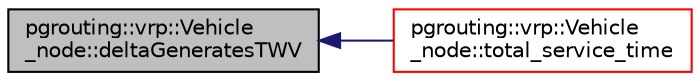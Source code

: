 digraph "pgrouting::vrp::Vehicle_node::deltaGeneratesTWV"
{
  edge [fontname="Helvetica",fontsize="10",labelfontname="Helvetica",labelfontsize="10"];
  node [fontname="Helvetica",fontsize="10",shape=record];
  rankdir="LR";
  Node131 [label="pgrouting::vrp::Vehicle\l_node::deltaGeneratesTWV",height=0.2,width=0.4,color="black", fillcolor="grey75", style="filled", fontcolor="black"];
  Node131 -> Node132 [dir="back",color="midnightblue",fontsize="10",style="solid",fontname="Helvetica"];
  Node132 [label="pgrouting::vrp::Vehicle\l_node::total_service_time",height=0.2,width=0.4,color="red", fillcolor="white", style="filled",URL="$classpgrouting_1_1vrp_1_1Vehicle__node.html#aaa660090fd3474250c8b9de26972c539",tooltip="_time spent by the truck servicing the nodes "];
}
